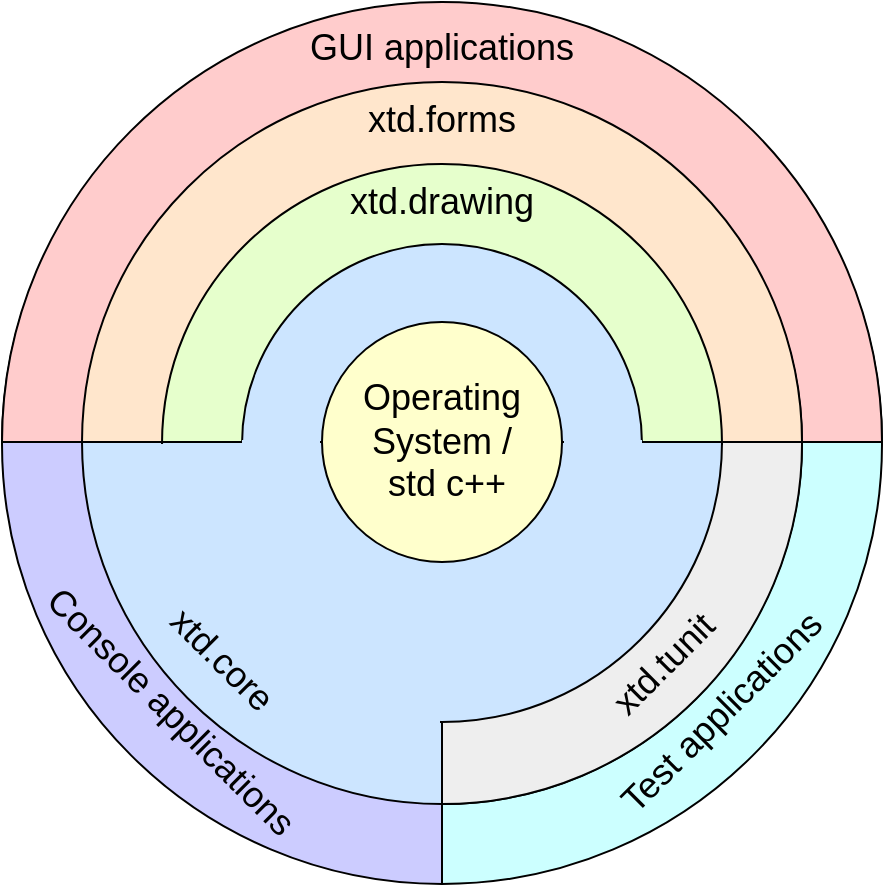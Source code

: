 <mxfile version="19.0.3" type="device" pages="2"><diagram name="Architecture" id="e1c26f41-4ead-308b-6cbe-d0230a6ac3fa"><mxGraphModel dx="1106" dy="802" grid="1" gridSize="10" guides="1" tooltips="1" connect="1" arrows="1" fold="1" page="1" pageScale="1" pageWidth="826" pageHeight="1169" background="#ffffff" math="0" shadow="0"><root><mxCell id="0"/><mxCell id="1" parent="0"/><mxCell id="38" value="" style="verticalLabelPosition=middle;verticalAlign=middle;html=1;strokeWidth=1;shape=mxgraph.basic.half_circle;fontSize=18;strokeColor=#000000;fillColor=#CCCCFF;labelPosition=center;align=center;rotation=90;" parent="1" vertex="1"><mxGeometry x="60" y="532" width="440" height="220" as="geometry"/></mxCell><mxCell id="37" value="" style="verticalLabelPosition=middle;verticalAlign=middle;html=1;strokeWidth=1;shape=mxgraph.basic.half_circle;fontSize=18;strokeColor=#000000;fillColor=#CCFFFF;labelPosition=center;align=center;rotation=270;" parent="1" vertex="1"><mxGeometry x="280" y="532" width="440" height="220" as="geometry"/></mxCell><mxCell id="36" value="" style="verticalLabelPosition=middle;verticalAlign=middle;html=1;strokeWidth=1;shape=mxgraph.basic.half_circle;fontSize=18;strokeColor=#000000;fillColor=#FFCCCC;labelPosition=center;align=center;rotation=180;" parent="1" vertex="1"><mxGeometry x="170" y="421" width="440" height="220" as="geometry"/></mxCell><mxCell id="30" value="" style="verticalLabelPosition=middle;verticalAlign=middle;html=1;strokeWidth=1;shape=mxgraph.basic.half_circle;fontSize=18;strokeColor=#000000;fillColor=#cce5ff;labelPosition=center;align=center;rotation=0;" parent="1" vertex="1"><mxGeometry x="210" y="641" width="360" height="181" as="geometry"/></mxCell><mxCell id="31" value="" style="verticalLabelPosition=middle;verticalAlign=middle;html=1;strokeWidth=1;shape=mxgraph.basic.half_circle;fontSize=18;strokeColor=#000000;fillColor=#eeeeee;labelPosition=center;align=center;rotation=270;" parent="1" vertex="1"><mxGeometry x="300" y="552" width="360" height="180" as="geometry"/></mxCell><mxCell id="32" value="" style="verticalLabelPosition=middle;verticalAlign=middle;html=1;strokeWidth=1;shape=mxgraph.basic.half_circle;fontSize=18;strokeColor=#000000;fillColor=#FFE6CC;labelPosition=center;align=center;rotation=180;" parent="1" vertex="1"><mxGeometry x="210" y="461" width="360" height="180" as="geometry"/></mxCell><mxCell id="35" value="" style="verticalLabelPosition=middle;verticalAlign=middle;html=1;strokeWidth=1;shape=mxgraph.basic.half_circle;fontSize=18;strokeColor=#000000;fillColor=#E6FFCC;labelPosition=center;align=center;rotation=180;" parent="1" vertex="1"><mxGeometry x="250" y="502" width="280" height="140" as="geometry"/></mxCell><mxCell id="33" value="" style="ellipse;whiteSpace=wrap;html=1;fontSize=18;verticalAlign=bottom;fillColor=#cce5ff;strokeColor=#000000;" parent="1" vertex="1"><mxGeometry x="290" y="542" width="200" height="200" as="geometry"/></mxCell><mxCell id="39" value="" style="whiteSpace=wrap;html=1;strokeColor=none;strokeWidth=1;fontSize=18;fillColor=#cce5ff;" parent="1" vertex="1"><mxGeometry x="280" y="642" width="40" height="78" as="geometry"/></mxCell><mxCell id="40" value="" style="whiteSpace=wrap;html=1;strokeColor=none;strokeWidth=1;fontSize=18;fillColor=#cce5ff;" parent="1" vertex="1"><mxGeometry x="309" y="710" width="80" height="61" as="geometry"/></mxCell><mxCell id="41" value="xtd.drawing" style="text;html=1;strokeColor=none;fillColor=none;align=center;verticalAlign=middle;whiteSpace=wrap;fontSize=18;" parent="1" vertex="1"><mxGeometry x="370" y="511" width="40" height="20" as="geometry"/></mxCell><mxCell id="42" value="xtd.forms" style="text;html=1;strokeColor=none;fillColor=none;align=center;verticalAlign=middle;whiteSpace=wrap;fontSize=18;" parent="1" vertex="1"><mxGeometry x="370" y="470" width="40" height="20" as="geometry"/></mxCell><mxCell id="43" value="GUI applications" style="text;html=1;strokeColor=none;fillColor=none;align=center;verticalAlign=middle;whiteSpace=wrap;fontSize=18;" parent="1" vertex="1"><mxGeometry x="318" y="434" width="144" height="20" as="geometry"/></mxCell><mxCell id="45" value="Console applications" style="text;html=1;strokeColor=none;fillColor=none;align=center;verticalAlign=middle;whiteSpace=wrap;fontSize=18;rotation=45;" parent="1" vertex="1"><mxGeometry x="169" y="766" width="171" height="20" as="geometry"/></mxCell><mxCell id="46" value="Test applications" style="text;html=1;strokeColor=none;fillColor=none;align=center;verticalAlign=middle;whiteSpace=wrap;fontSize=18;rotation=315;" parent="1" vertex="1"><mxGeometry x="460" y="766" width="140" height="20" as="geometry"/></mxCell><mxCell id="47" value="xtd.tunit" style="text;html=1;strokeColor=none;fillColor=none;align=center;verticalAlign=middle;whiteSpace=wrap;fontSize=18;rotation=315;" parent="1" vertex="1"><mxGeometry x="431" y="742" width="140" height="20" as="geometry"/></mxCell><mxCell id="48" value="" style="verticalLabelPosition=middle;verticalAlign=middle;html=1;strokeWidth=1;shape=mxgraph.basic.half_circle;fontSize=18;strokeColor=#000000;fillColor=#cce5ff;labelPosition=center;align=center;rotation=0;" parent="1" vertex="1"><mxGeometry x="250" y="641" width="280" height="140" as="geometry"/></mxCell><mxCell id="34" value="Operating System /&lt;br&gt;&amp;nbsp;std c++" style="ellipse;whiteSpace=wrap;html=1;fontSize=18;fillColor=#FFFFCC;strokeColor=#000000;" parent="1" vertex="1"><mxGeometry x="330" y="581" width="120" height="120" as="geometry"/></mxCell><mxCell id="49" value="" style="whiteSpace=wrap;html=1;strokeColor=none;strokeWidth=1;fillColor=#CCE5FF;fontSize=18;" parent="1" vertex="1"><mxGeometry x="229" y="642" width="51" height="68" as="geometry"/></mxCell><mxCell id="50" value="" style="whiteSpace=wrap;html=1;strokeColor=none;strokeWidth=1;fillColor=#CCE5FF;fontSize=18;" parent="1" vertex="1"><mxGeometry x="267" y="692" width="51" height="68" as="geometry"/></mxCell><mxCell id="44" value="xtd.core" style="text;html=1;strokeColor=none;fillColor=none;align=center;verticalAlign=middle;whiteSpace=wrap;fontSize=18;rotation=45;" parent="1" vertex="1"><mxGeometry x="260" y="740" width="40" height="20" as="geometry"/></mxCell><mxCell id="51" value="" style="whiteSpace=wrap;html=1;strokeColor=none;strokeWidth=1;fillColor=#CCE5FF;fontSize=18;" parent="1" vertex="1"><mxGeometry x="339" y="732" width="50" height="68" as="geometry"/></mxCell><mxCell id="52" value="" style="whiteSpace=wrap;html=1;strokeColor=none;strokeWidth=1;fillColor=#CCE5FF;fontSize=18;" parent="1" vertex="1"><mxGeometry x="313" y="718" width="51" height="68" as="geometry"/></mxCell><mxCell id="53" value="" style="whiteSpace=wrap;html=1;strokeColor=none;strokeWidth=1;fillColor=#CCE5FF;fontSize=18;" parent="1" vertex="1"><mxGeometry x="290" y="640" width="39" height="10" as="geometry"/></mxCell><mxCell id="54" value="" style="whiteSpace=wrap;html=1;strokeColor=none;strokeWidth=1;fillColor=#CCE5FF;fontSize=18;" parent="1" vertex="1"><mxGeometry x="451" y="640" width="39" height="10" as="geometry"/></mxCell></root></mxGraphModel></diagram><diagram id="oh7EnmDY-g53_kgUr0yy" name="Hierarchy"><mxGraphModel dx="1426" dy="776" grid="1" gridSize="10" guides="1" tooltips="1" connect="1" arrows="1" fold="1" page="1" pageScale="1" pageWidth="827" pageHeight="1169" math="0" shadow="0"><root><mxCell id="JMlSzO2mF9JCYLmfTFm4-0"/><mxCell id="JMlSzO2mF9JCYLmfTFm4-1" parent="JMlSzO2mF9JCYLmfTFm4-0"/><mxCell id="JMlSzO2mF9JCYLmfTFm4-2" value="xtd.core" style="rounded=1;whiteSpace=wrap;html=1;fillColor=#dae8fc;strokeColor=#6c8ebf;fontSize=15;" vertex="1" parent="JMlSzO2mF9JCYLmfTFm4-1"><mxGeometry x="360" y="200" width="160" height="60" as="geometry"/></mxCell><mxCell id="JMlSzO2mF9JCYLmfTFm4-3" value="" style="rounded=1;whiteSpace=wrap;html=1;fillColor=#FFE6CC;strokeColor=#d79b00;fontSize=15;opacity=40;" vertex="1" parent="JMlSzO2mF9JCYLmfTFm4-1"><mxGeometry x="470" y="540" width="160" height="60" as="geometry"/></mxCell><mxCell id="JMlSzO2mF9JCYLmfTFm4-4" value="" style="endArrow=classic;dashed=1;html=1;entryX=0.25;entryY=1;exitX=0.5;exitY=0;startArrow=none;startFill=0;endFill=1;fontSize=15;entryDx=0;entryDy=0;exitDx=0;exitDy=0;" edge="1" parent="JMlSzO2mF9JCYLmfTFm4-1" source="JMlSzO2mF9JCYLmfTFm4-2" target="JMlSzO2mF9JCYLmfTFm4-19"><mxGeometry width="50" height="50" relative="1" as="geometry"><mxPoint x="520" y="40" as="sourcePoint"/><mxPoint x="800" y="140" as="targetPoint"/></mxGeometry></mxCell><mxCell id="JMlSzO2mF9JCYLmfTFm4-5" value="" style="endArrow=classic;dashed=1;html=1;endFill=1;fontSize=15;" edge="1" parent="JMlSzO2mF9JCYLmfTFm4-1"><mxGeometry width="50" height="50" relative="1" as="geometry"><mxPoint x="20" y="659" as="sourcePoint"/><mxPoint x="100" y="659" as="targetPoint"/></mxGeometry></mxCell><mxCell id="JMlSzO2mF9JCYLmfTFm4-6" value="Dependency" style="text;html=1;strokeColor=none;fillColor=none;align=left;verticalAlign=middle;whiteSpace=wrap;fontSize=15;" vertex="1" parent="JMlSzO2mF9JCYLmfTFm4-1"><mxGeometry x="115" y="649" width="120" height="20" as="geometry"/></mxCell><mxCell id="JMlSzO2mF9JCYLmfTFm4-7" value="" style="rounded=0;whiteSpace=wrap;html=1;fillColor=#CCE5FF;strokeColor=#6c8ebf;fontSize=15;" vertex="1" parent="JMlSzO2mF9JCYLmfTFm4-1"><mxGeometry x="20" y="689" width="80" height="10" as="geometry"/></mxCell><mxCell id="JMlSzO2mF9JCYLmfTFm4-8" value="system" style="text;html=1;strokeColor=none;fillColor=none;align=left;verticalAlign=middle;whiteSpace=wrap;fontSize=15;" vertex="1" parent="JMlSzO2mF9JCYLmfTFm4-1"><mxGeometry x="115" y="684" width="120" height="20" as="geometry"/></mxCell><mxCell id="JMlSzO2mF9JCYLmfTFm4-9" value="" style="rounded=0;whiteSpace=wrap;html=1;fillColor=#E6FFCC;strokeColor=#82b366;fontSize=15;" vertex="1" parent="JMlSzO2mF9JCYLmfTFm4-1"><mxGeometry x="20" y="729" width="80" height="10" as="geometry"/></mxCell><mxCell id="JMlSzO2mF9JCYLmfTFm4-10" value="drawing" style="text;html=1;strokeColor=none;fillColor=none;align=left;verticalAlign=middle;whiteSpace=wrap;fontSize=15;" vertex="1" parent="JMlSzO2mF9JCYLmfTFm4-1"><mxGeometry x="115" y="724" width="120" height="20" as="geometry"/></mxCell><mxCell id="JMlSzO2mF9JCYLmfTFm4-11" value="" style="rounded=0;whiteSpace=wrap;html=1;fillColor=#FFE6CC;strokeColor=#d79b00;fontSize=15;" vertex="1" parent="JMlSzO2mF9JCYLmfTFm4-1"><mxGeometry x="20" y="769" width="80" height="10" as="geometry"/></mxCell><mxCell id="JMlSzO2mF9JCYLmfTFm4-12" value="forms" style="text;html=1;strokeColor=none;fillColor=none;align=left;verticalAlign=middle;whiteSpace=wrap;fontSize=15;" vertex="1" parent="JMlSzO2mF9JCYLmfTFm4-1"><mxGeometry x="115" y="764" width="120" height="20" as="geometry"/></mxCell><mxCell id="JMlSzO2mF9JCYLmfTFm4-13" value="xtd.tunit" style="rounded=1;whiteSpace=wrap;html=1;fillColor=#EEEEEE;strokeColor=#666666;fontSize=15;" vertex="1" parent="JMlSzO2mF9JCYLmfTFm4-1"><mxGeometry x="600" y="200" width="160" height="60" as="geometry"/></mxCell><mxCell id="JMlSzO2mF9JCYLmfTFm4-14" value="" style="rounded=1;whiteSpace=wrap;html=1;fontSize=15;fillColor=#E6FFCC;strokeColor=#82B366;opacity=40;" vertex="1" parent="JMlSzO2mF9JCYLmfTFm4-1"><mxGeometry x="470" y="300" width="160" height="60" as="geometry"/></mxCell><mxCell id="JMlSzO2mF9JCYLmfTFm4-15" value="&lt;span&gt;xtd&lt;/span&gt;" style="rounded=1;whiteSpace=wrap;html=1;strokeColor=#d6b656;fontSize=15;fillColor=#fff2cc;" vertex="1" parent="JMlSzO2mF9JCYLmfTFm4-1"><mxGeometry x="480" y="802" width="160" height="60" as="geometry"/></mxCell><mxCell id="JMlSzO2mF9JCYLmfTFm4-16" value="" style="endArrow=classic;dashed=1;html=1;exitX=0.5;exitY=0;endFill=1;fontSize=15;exitDx=0;exitDy=0;entryX=0.75;entryY=1;entryDx=0;entryDy=0;" edge="1" parent="JMlSzO2mF9JCYLmfTFm4-1" source="JMlSzO2mF9JCYLmfTFm4-13" target="JMlSzO2mF9JCYLmfTFm4-19"><mxGeometry width="50" height="50" relative="1" as="geometry"><mxPoint x="300" y="434" as="sourcePoint"/><mxPoint x="980" y="220" as="targetPoint"/></mxGeometry></mxCell><mxCell id="JMlSzO2mF9JCYLmfTFm4-17" value="" style="endArrow=classic;dashed=1;html=1;entryX=0.5;entryY=1;exitX=0.25;exitY=0;endFill=1;fontSize=15;entryDx=0;entryDy=0;exitDx=0;exitDy=0;" edge="1" parent="JMlSzO2mF9JCYLmfTFm4-1" source="JMlSzO2mF9JCYLmfTFm4-15" target="JMlSzO2mF9JCYLmfTFm4-23"><mxGeometry width="50" height="50" relative="1" as="geometry"><mxPoint x="310" y="444" as="sourcePoint"/><mxPoint x="310" y="390" as="targetPoint"/></mxGeometry></mxCell><mxCell id="JMlSzO2mF9JCYLmfTFm4-18" value="" style="endArrow=classic;dashed=1;html=1;entryX=0.5;entryY=1;endFill=1;fontSize=15;entryDx=0;entryDy=0;exitX=0.75;exitY=0;exitDx=0;exitDy=0;" edge="1" parent="JMlSzO2mF9JCYLmfTFm4-1" source="JMlSzO2mF9JCYLmfTFm4-15" target="JMlSzO2mF9JCYLmfTFm4-13"><mxGeometry width="50" height="50" relative="1" as="geometry"><mxPoint x="830" y="840" as="sourcePoint"/><mxPoint x="320" y="400" as="targetPoint"/></mxGeometry></mxCell><mxCell id="JMlSzO2mF9JCYLmfTFm4-19" value="&lt;span&gt;std&lt;/span&gt;" style="rounded=1;whiteSpace=wrap;html=1;strokeColor=#d6b656;fontSize=15;fillColor=#FFFFCC;" vertex="1" parent="JMlSzO2mF9JCYLmfTFm4-1"><mxGeometry x="480" y="80" width="160" height="60" as="geometry"/></mxCell><mxCell id="JMlSzO2mF9JCYLmfTFm4-20" value="" style="rounded=0;whiteSpace=wrap;html=1;fillColor=#EEEEEE;strokeColor=#666666;fontSize=15;" vertex="1" parent="JMlSzO2mF9JCYLmfTFm4-1"><mxGeometry x="20" y="807" width="80" height="10" as="geometry"/></mxCell><mxCell id="JMlSzO2mF9JCYLmfTFm4-21" value="test" style="text;html=1;strokeColor=none;fillColor=none;align=left;verticalAlign=middle;whiteSpace=wrap;fontSize=15;" vertex="1" parent="JMlSzO2mF9JCYLmfTFm4-1"><mxGeometry x="115" y="802" width="120" height="20" as="geometry"/></mxCell><mxCell id="JMlSzO2mF9JCYLmfTFm4-22" value="xtd.forms.native" style="rounded=1;whiteSpace=wrap;html=1;fillColor=#FFE6CC;strokeColor=#d79b00;fontSize=15;" vertex="1" parent="JMlSzO2mF9JCYLmfTFm4-1"><mxGeometry x="250" y="560" width="160" height="60" as="geometry"/></mxCell><mxCell id="JMlSzO2mF9JCYLmfTFm4-23" value="xtd.forms" style="rounded=1;whiteSpace=wrap;html=1;fillColor=#FFE6CC;strokeColor=#d79b00;fontSize=15;" vertex="1" parent="JMlSzO2mF9JCYLmfTFm4-1"><mxGeometry x="360" y="679" width="160" height="60" as="geometry"/></mxCell><mxCell id="JMlSzO2mF9JCYLmfTFm4-24" value="" style="rounded=1;whiteSpace=wrap;html=1;fillColor=#FFE6CC;strokeColor=#d79b00;fontSize=15;opacity=40;" vertex="1" parent="JMlSzO2mF9JCYLmfTFm4-1"><mxGeometry x="480" y="550" width="160" height="60" as="geometry"/></mxCell><mxCell id="JMlSzO2mF9JCYLmfTFm4-25" value="xtd.forms.native.{x}" style="rounded=1;whiteSpace=wrap;html=1;fillColor=#FFE6CC;strokeColor=#d79b00;fontSize=15;" vertex="1" parent="JMlSzO2mF9JCYLmfTFm4-1"><mxGeometry x="490" y="560" width="160" height="60" as="geometry"/></mxCell><mxCell id="JMlSzO2mF9JCYLmfTFm4-26" value="" style="endArrow=classic;dashed=1;html=1;entryX=0.5;entryY=1;exitX=0.5;exitY=0;endFill=1;fontSize=15;entryDx=0;entryDy=0;exitDx=0;exitDy=0;" edge="1" parent="JMlSzO2mF9JCYLmfTFm4-1" source="JMlSzO2mF9JCYLmfTFm4-23" target="JMlSzO2mF9JCYLmfTFm4-25"><mxGeometry width="50" height="50" relative="1" as="geometry"><mxPoint x="590" y="580.0" as="sourcePoint"/><mxPoint x="590" y="520.0" as="targetPoint"/></mxGeometry></mxCell><mxCell id="JMlSzO2mF9JCYLmfTFm4-27" value="" style="endArrow=classic;dashed=1;html=1;entryX=0.5;entryY=1;exitX=0.25;exitY=0;endFill=1;fontSize=15;entryDx=0;entryDy=0;exitDx=0;exitDy=0;" edge="1" parent="JMlSzO2mF9JCYLmfTFm4-1" source="JMlSzO2mF9JCYLmfTFm4-23" target="JMlSzO2mF9JCYLmfTFm4-22"><mxGeometry width="50" height="50" relative="1" as="geometry"><mxPoint x="600" y="590.0" as="sourcePoint"/><mxPoint x="600" y="530.0" as="targetPoint"/></mxGeometry></mxCell><mxCell id="JMlSzO2mF9JCYLmfTFm4-28" value="xtd.drawing" style="rounded=1;whiteSpace=wrap;html=1;fontSize=15;fillColor=#E6FFCC;strokeColor=#82B366;" vertex="1" parent="JMlSzO2mF9JCYLmfTFm4-1"><mxGeometry x="360" y="440" width="160" height="60" as="geometry"/></mxCell><mxCell id="JMlSzO2mF9JCYLmfTFm4-29" value="xtd.drawing.native" style="rounded=1;whiteSpace=wrap;html=1;fontSize=15;fillColor=#E6FFCC;strokeColor=#82B366;" vertex="1" parent="JMlSzO2mF9JCYLmfTFm4-1"><mxGeometry x="250" y="320" width="160" height="60" as="geometry"/></mxCell><mxCell id="JMlSzO2mF9JCYLmfTFm4-30" value="" style="endArrow=classic;dashed=1;html=1;entryX=0.25;entryY=1;exitX=0.5;exitY=0;endFill=1;fontSize=15;entryDx=0;entryDy=0;exitDx=0;exitDy=0;" edge="1" parent="JMlSzO2mF9JCYLmfTFm4-1" source="JMlSzO2mF9JCYLmfTFm4-29" target="JMlSzO2mF9JCYLmfTFm4-2"><mxGeometry width="50" height="50" relative="1" as="geometry"><mxPoint x="580" y="330.0" as="sourcePoint"/><mxPoint x="780" y="270.0" as="targetPoint"/></mxGeometry></mxCell><mxCell id="JMlSzO2mF9JCYLmfTFm4-31" value="" style="rounded=1;whiteSpace=wrap;html=1;fontSize=15;fillColor=#E6FFCC;strokeColor=#82B366;opacity=40;" vertex="1" parent="JMlSzO2mF9JCYLmfTFm4-1"><mxGeometry x="480" y="310" width="160" height="60" as="geometry"/></mxCell><mxCell id="JMlSzO2mF9JCYLmfTFm4-32" value="xtd.drawing.native.{x}" style="rounded=1;whiteSpace=wrap;html=1;fontSize=15;fillColor=#E6FFCC;strokeColor=#82B366;" vertex="1" parent="JMlSzO2mF9JCYLmfTFm4-1"><mxGeometry x="490" y="320" width="160" height="60" as="geometry"/></mxCell><mxCell id="JMlSzO2mF9JCYLmfTFm4-33" value="" style="endArrow=classic;dashed=1;html=1;entryX=0.75;entryY=1;exitX=0.5;exitY=0;endFill=1;fontSize=15;entryDx=0;entryDy=0;exitDx=0;exitDy=0;" edge="1" parent="JMlSzO2mF9JCYLmfTFm4-1" source="JMlSzO2mF9JCYLmfTFm4-32" target="JMlSzO2mF9JCYLmfTFm4-2"><mxGeometry width="50" height="50" relative="1" as="geometry"><mxPoint x="600" y="230" as="sourcePoint"/><mxPoint x="530" y="170" as="targetPoint"/></mxGeometry></mxCell><mxCell id="JMlSzO2mF9JCYLmfTFm4-34" value="" style="endArrow=classic;dashed=1;html=1;exitX=0.5;exitY=0;endFill=1;fontSize=15;exitDx=0;exitDy=0;entryX=0.25;entryY=1;entryDx=0;entryDy=0;" edge="1" parent="JMlSzO2mF9JCYLmfTFm4-1" source="JMlSzO2mF9JCYLmfTFm4-22" target="JMlSzO2mF9JCYLmfTFm4-28"><mxGeometry width="50" height="50" relative="1" as="geometry"><mxPoint x="580" y="450.0" as="sourcePoint"/><mxPoint x="170" y="360" as="targetPoint"/></mxGeometry></mxCell><mxCell id="JMlSzO2mF9JCYLmfTFm4-35" value="" style="endArrow=classic;dashed=1;html=1;exitX=0.5;exitY=0;endFill=1;fontSize=15;exitDx=0;exitDy=0;entryX=0.75;entryY=1;entryDx=0;entryDy=0;" edge="1" parent="JMlSzO2mF9JCYLmfTFm4-1" source="JMlSzO2mF9JCYLmfTFm4-25" target="JMlSzO2mF9JCYLmfTFm4-28"><mxGeometry width="50" height="50" relative="1" as="geometry"><mxPoint x="590" y="220" as="sourcePoint"/><mxPoint x="570" y="500" as="targetPoint"/></mxGeometry></mxCell><mxCell id="JMlSzO2mF9JCYLmfTFm4-36" value="" style="endArrow=classic;dashed=1;html=1;endFill=1;fontSize=15;entryX=0.5;entryY=1;entryDx=0;entryDy=0;exitX=0.75;exitY=0;exitDx=0;exitDy=0;" edge="1" parent="JMlSzO2mF9JCYLmfTFm4-1" source="JMlSzO2mF9JCYLmfTFm4-28" target="JMlSzO2mF9JCYLmfTFm4-32"><mxGeometry width="50" height="50" relative="1" as="geometry"><mxPoint x="620" y="390" as="sourcePoint"/><mxPoint x="580" y="510.0" as="targetPoint"/></mxGeometry></mxCell><mxCell id="JMlSzO2mF9JCYLmfTFm4-37" value="{x} can be replaced by : win32, cocoa, gt4, ..." style="text;html=1;strokeColor=none;fillColor=none;align=left;verticalAlign=middle;whiteSpace=wrap;fontSize=15;" vertex="1" parent="JMlSzO2mF9JCYLmfTFm4-1"><mxGeometry x="20" y="842" width="320" height="20" as="geometry"/></mxCell><mxCell id="JMlSzO2mF9JCYLmfTFm4-38" value="" style="endArrow=classic;dashed=1;html=1;endFill=1;fontSize=15;entryX=0.5;entryY=1;entryDx=0;entryDy=0;exitX=0.25;exitY=0;exitDx=0;exitDy=0;" edge="1" parent="JMlSzO2mF9JCYLmfTFm4-1" source="JMlSzO2mF9JCYLmfTFm4-28" target="JMlSzO2mF9JCYLmfTFm4-29"><mxGeometry width="50" height="50" relative="1" as="geometry"><mxPoint x="490" y="440" as="sourcePoint"/><mxPoint x="580" y="390" as="targetPoint"/></mxGeometry></mxCell></root></mxGraphModel></diagram></mxfile>